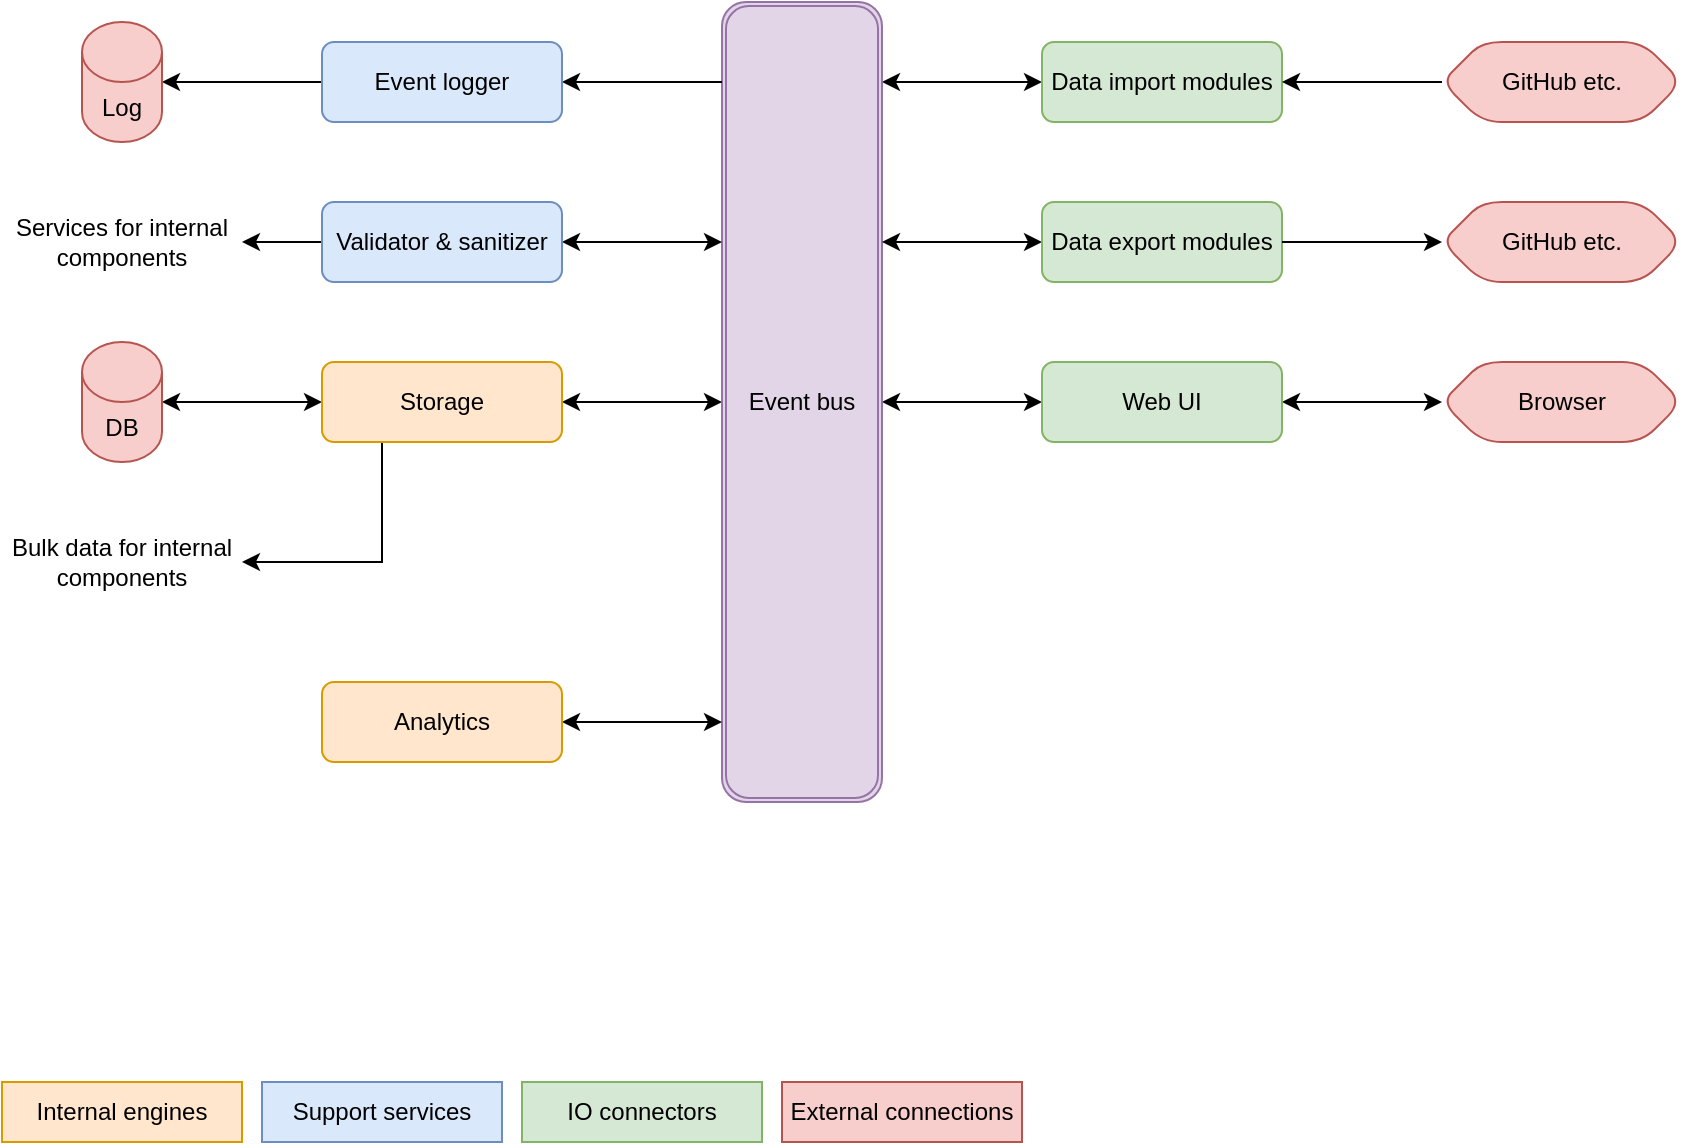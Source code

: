 <mxfile version="22.1.18" type="device">
  <diagram name="Sivu-1" id="8lFkszwyRIkAcCPrbzfh">
    <mxGraphModel dx="1276" dy="1187" grid="1" gridSize="10" guides="1" tooltips="1" connect="1" arrows="1" fold="1" page="1" pageScale="1" pageWidth="1654" pageHeight="1169" math="0" shadow="0">
      <root>
        <mxCell id="0" />
        <mxCell id="1" parent="0" />
        <mxCell id="___5hDw1dSGE3I4YiuVw-7" style="rounded=0;orthogonalLoop=1;jettySize=auto;html=1;edgeStyle=elbowEdgeStyle;elbow=vertical;endArrow=classic;endFill=1;startArrow=classic;startFill=1;" edge="1" parent="1" source="___5hDw1dSGE3I4YiuVw-1" target="___5hDw1dSGE3I4YiuVw-6">
          <mxGeometry relative="1" as="geometry">
            <mxPoint x="340" y="690" as="targetPoint" />
          </mxGeometry>
        </mxCell>
        <mxCell id="___5hDw1dSGE3I4YiuVw-10" style="edgeStyle=orthogonalEdgeStyle;rounded=0;orthogonalLoop=1;jettySize=auto;html=1;startArrow=classic;startFill=1;" edge="1" parent="1" source="___5hDw1dSGE3I4YiuVw-1" target="___5hDw1dSGE3I4YiuVw-8">
          <mxGeometry relative="1" as="geometry" />
        </mxCell>
        <mxCell id="___5hDw1dSGE3I4YiuVw-1" value="Web UI" style="rounded=1;whiteSpace=wrap;html=1;fillColor=#d5e8d4;strokeColor=#82b366;" vertex="1" parent="1">
          <mxGeometry x="560" y="400" width="120" height="40" as="geometry" />
        </mxCell>
        <mxCell id="___5hDw1dSGE3I4YiuVw-11" style="edgeStyle=elbowEdgeStyle;rounded=0;orthogonalLoop=1;jettySize=auto;html=1;elbow=vertical;startArrow=classic;startFill=1;" edge="1" parent="1" source="___5hDw1dSGE3I4YiuVw-2">
          <mxGeometry relative="1" as="geometry">
            <mxPoint x="480" y="260" as="targetPoint" />
          </mxGeometry>
        </mxCell>
        <mxCell id="___5hDw1dSGE3I4YiuVw-2" value="Data import modules" style="rounded=1;whiteSpace=wrap;html=1;fillColor=#d5e8d4;strokeColor=#82b366;" vertex="1" parent="1">
          <mxGeometry x="560" y="240" width="120" height="40" as="geometry" />
        </mxCell>
        <mxCell id="___5hDw1dSGE3I4YiuVw-4" style="edgeStyle=orthogonalEdgeStyle;rounded=0;orthogonalLoop=1;jettySize=auto;html=1;" edge="1" parent="1" source="___5hDw1dSGE3I4YiuVw-3" target="___5hDw1dSGE3I4YiuVw-2">
          <mxGeometry relative="1" as="geometry" />
        </mxCell>
        <mxCell id="___5hDw1dSGE3I4YiuVw-3" value="GitHub etc." style="rounded=1;whiteSpace=wrap;html=1;shape=hexagon;perimeter=hexagonPerimeter2;fixedSize=1;fillColor=#f8cecc;strokeColor=#b85450;" vertex="1" parent="1">
          <mxGeometry x="760" y="240" width="120" height="40" as="geometry" />
        </mxCell>
        <mxCell id="___5hDw1dSGE3I4YiuVw-13" style="edgeStyle=orthogonalEdgeStyle;rounded=0;orthogonalLoop=1;jettySize=auto;html=1;startArrow=classic;startFill=1;" edge="1" parent="1" source="___5hDw1dSGE3I4YiuVw-5" target="___5hDw1dSGE3I4YiuVw-12">
          <mxGeometry relative="1" as="geometry" />
        </mxCell>
        <mxCell id="___5hDw1dSGE3I4YiuVw-14" style="edgeStyle=elbowEdgeStyle;rounded=0;orthogonalLoop=1;jettySize=auto;html=1;startArrow=classic;startFill=1;elbow=vertical;" edge="1" parent="1" source="___5hDw1dSGE3I4YiuVw-5" target="___5hDw1dSGE3I4YiuVw-6">
          <mxGeometry relative="1" as="geometry" />
        </mxCell>
        <mxCell id="___5hDw1dSGE3I4YiuVw-39" style="edgeStyle=orthogonalEdgeStyle;rounded=0;orthogonalLoop=1;jettySize=auto;html=1;" edge="1" parent="1" source="___5hDw1dSGE3I4YiuVw-5" target="___5hDw1dSGE3I4YiuVw-38">
          <mxGeometry relative="1" as="geometry">
            <Array as="points">
              <mxPoint x="230" y="500" />
            </Array>
          </mxGeometry>
        </mxCell>
        <mxCell id="___5hDw1dSGE3I4YiuVw-5" value="Storage" style="rounded=1;whiteSpace=wrap;html=1;fillColor=#ffe6cc;strokeColor=#d79b00;" vertex="1" parent="1">
          <mxGeometry x="200" y="400" width="120" height="40" as="geometry" />
        </mxCell>
        <mxCell id="___5hDw1dSGE3I4YiuVw-6" value="Event bus" style="shape=ext;double=1;rounded=1;whiteSpace=wrap;html=1;fillColor=#e1d5e7;strokeColor=#9673a6;" vertex="1" parent="1">
          <mxGeometry x="400" y="220" width="80" height="400" as="geometry" />
        </mxCell>
        <mxCell id="___5hDw1dSGE3I4YiuVw-8" value="Browser" style="rounded=1;whiteSpace=wrap;html=1;shape=hexagon;perimeter=hexagonPerimeter2;fixedSize=1;fillColor=#f8cecc;strokeColor=#b85450;" vertex="1" parent="1">
          <mxGeometry x="760" y="400" width="120" height="40" as="geometry" />
        </mxCell>
        <mxCell id="___5hDw1dSGE3I4YiuVw-12" value="DB" style="shape=cylinder3;whiteSpace=wrap;html=1;boundedLbl=1;backgroundOutline=1;size=15;fillColor=#f8cecc;strokeColor=#b85450;" vertex="1" parent="1">
          <mxGeometry x="80" y="390" width="40" height="60" as="geometry" />
        </mxCell>
        <mxCell id="___5hDw1dSGE3I4YiuVw-17" style="edgeStyle=elbowEdgeStyle;rounded=0;orthogonalLoop=1;jettySize=auto;html=1;endArrow=none;endFill=0;startArrow=classic;startFill=1;elbow=vertical;" edge="1" parent="1" source="___5hDw1dSGE3I4YiuVw-16">
          <mxGeometry relative="1" as="geometry">
            <mxPoint x="400" y="260" as="targetPoint" />
          </mxGeometry>
        </mxCell>
        <mxCell id="___5hDw1dSGE3I4YiuVw-19" style="edgeStyle=orthogonalEdgeStyle;rounded=0;orthogonalLoop=1;jettySize=auto;html=1;" edge="1" parent="1" source="___5hDw1dSGE3I4YiuVw-16">
          <mxGeometry relative="1" as="geometry">
            <mxPoint x="120" y="260" as="targetPoint" />
          </mxGeometry>
        </mxCell>
        <mxCell id="___5hDw1dSGE3I4YiuVw-16" value="Event logger" style="rounded=1;whiteSpace=wrap;html=1;fillColor=#dae8fc;strokeColor=#6c8ebf;" vertex="1" parent="1">
          <mxGeometry x="200" y="240" width="120" height="40" as="geometry" />
        </mxCell>
        <mxCell id="___5hDw1dSGE3I4YiuVw-18" value="Log" style="shape=cylinder3;whiteSpace=wrap;html=1;boundedLbl=1;backgroundOutline=1;size=15;fillColor=#f8cecc;strokeColor=#b85450;" vertex="1" parent="1">
          <mxGeometry x="80" y="230" width="40" height="60" as="geometry" />
        </mxCell>
        <mxCell id="___5hDw1dSGE3I4YiuVw-24" style="edgeStyle=elbowEdgeStyle;rounded=0;orthogonalLoop=1;jettySize=auto;html=1;elbow=vertical;startArrow=classic;startFill=1;" edge="1" parent="1" source="___5hDw1dSGE3I4YiuVw-23" target="___5hDw1dSGE3I4YiuVw-6">
          <mxGeometry relative="1" as="geometry" />
        </mxCell>
        <mxCell id="___5hDw1dSGE3I4YiuVw-23" value="Analytics" style="rounded=1;whiteSpace=wrap;html=1;fillColor=#ffe6cc;strokeColor=#d79b00;" vertex="1" parent="1">
          <mxGeometry x="200" y="560" width="120" height="40" as="geometry" />
        </mxCell>
        <mxCell id="___5hDw1dSGE3I4YiuVw-27" style="edgeStyle=elbowEdgeStyle;rounded=0;orthogonalLoop=1;jettySize=auto;html=1;elbow=vertical;startArrow=classic;startFill=1;" edge="1" parent="1" source="___5hDw1dSGE3I4YiuVw-26" target="___5hDw1dSGE3I4YiuVw-6">
          <mxGeometry relative="1" as="geometry" />
        </mxCell>
        <mxCell id="___5hDw1dSGE3I4YiuVw-37" style="edgeStyle=orthogonalEdgeStyle;rounded=0;orthogonalLoop=1;jettySize=auto;html=1;" edge="1" parent="1" source="___5hDw1dSGE3I4YiuVw-26" target="___5hDw1dSGE3I4YiuVw-36">
          <mxGeometry relative="1" as="geometry" />
        </mxCell>
        <mxCell id="___5hDw1dSGE3I4YiuVw-26" value="Validator &amp;amp; sanitizer" style="rounded=1;whiteSpace=wrap;html=1;fillColor=#dae8fc;strokeColor=#6c8ebf;" vertex="1" parent="1">
          <mxGeometry x="200" y="320" width="120" height="40" as="geometry" />
        </mxCell>
        <mxCell id="___5hDw1dSGE3I4YiuVw-29" style="edgeStyle=elbowEdgeStyle;rounded=0;orthogonalLoop=1;jettySize=auto;html=1;elbow=vertical;startArrow=classic;startFill=1;" edge="1" parent="1" source="___5hDw1dSGE3I4YiuVw-28" target="___5hDw1dSGE3I4YiuVw-6">
          <mxGeometry relative="1" as="geometry" />
        </mxCell>
        <mxCell id="___5hDw1dSGE3I4YiuVw-28" value="Data export modules" style="rounded=1;whiteSpace=wrap;html=1;fillColor=#d5e8d4;strokeColor=#82b366;" vertex="1" parent="1">
          <mxGeometry x="560" y="320" width="120" height="40" as="geometry" />
        </mxCell>
        <mxCell id="___5hDw1dSGE3I4YiuVw-31" style="edgeStyle=orthogonalEdgeStyle;rounded=0;orthogonalLoop=1;jettySize=auto;html=1;startArrow=classic;startFill=1;endArrow=none;endFill=0;" edge="1" parent="1" source="___5hDw1dSGE3I4YiuVw-30" target="___5hDw1dSGE3I4YiuVw-28">
          <mxGeometry relative="1" as="geometry" />
        </mxCell>
        <mxCell id="___5hDw1dSGE3I4YiuVw-30" value="GitHub etc." style="rounded=1;whiteSpace=wrap;html=1;shape=hexagon;perimeter=hexagonPerimeter2;fixedSize=1;fillColor=#f8cecc;strokeColor=#b85450;" vertex="1" parent="1">
          <mxGeometry x="760" y="320" width="120" height="40" as="geometry" />
        </mxCell>
        <mxCell id="___5hDw1dSGE3I4YiuVw-32" value="Internal engines" style="rounded=0;whiteSpace=wrap;html=1;fillColor=#ffe6cc;strokeColor=#d79b00;" vertex="1" parent="1">
          <mxGeometry x="40" y="760" width="120" height="30" as="geometry" />
        </mxCell>
        <mxCell id="___5hDw1dSGE3I4YiuVw-33" value="Support services" style="rounded=0;whiteSpace=wrap;html=1;fillColor=#dae8fc;strokeColor=#6c8ebf;" vertex="1" parent="1">
          <mxGeometry x="170" y="760" width="120" height="30" as="geometry" />
        </mxCell>
        <mxCell id="___5hDw1dSGE3I4YiuVw-34" value="IO connectors" style="rounded=0;whiteSpace=wrap;html=1;fillColor=#d5e8d4;strokeColor=#82b366;" vertex="1" parent="1">
          <mxGeometry x="300" y="760" width="120" height="30" as="geometry" />
        </mxCell>
        <mxCell id="___5hDw1dSGE3I4YiuVw-35" value="External connections" style="rounded=0;whiteSpace=wrap;html=1;fillColor=#f8cecc;strokeColor=#b85450;" vertex="1" parent="1">
          <mxGeometry x="430" y="760" width="120" height="30" as="geometry" />
        </mxCell>
        <mxCell id="___5hDw1dSGE3I4YiuVw-36" value="Services for internal components" style="text;html=1;strokeColor=none;fillColor=none;align=center;verticalAlign=middle;whiteSpace=wrap;rounded=0;" vertex="1" parent="1">
          <mxGeometry x="40" y="320" width="120" height="40" as="geometry" />
        </mxCell>
        <mxCell id="___5hDw1dSGE3I4YiuVw-38" value="Bulk data for internal components" style="text;html=1;strokeColor=none;fillColor=none;align=center;verticalAlign=middle;whiteSpace=wrap;rounded=0;" vertex="1" parent="1">
          <mxGeometry x="40" y="480" width="120" height="40" as="geometry" />
        </mxCell>
      </root>
    </mxGraphModel>
  </diagram>
</mxfile>
